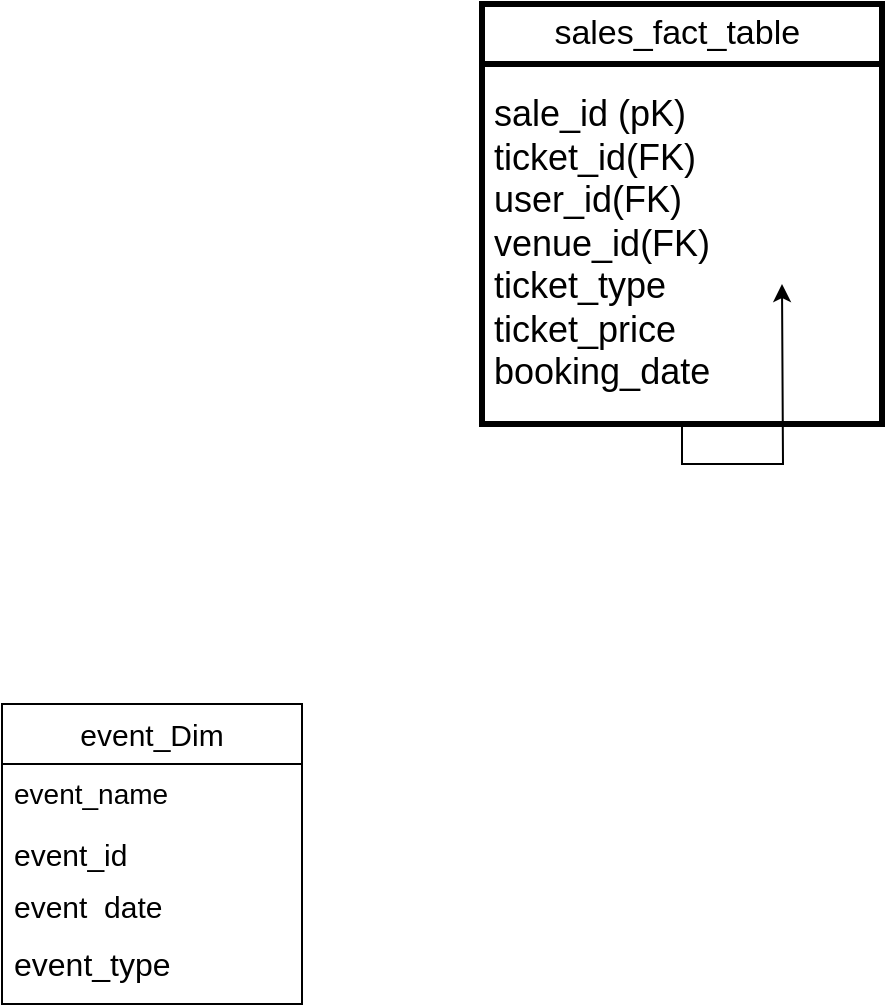 <mxfile version="22.1.1" type="github">
  <diagram name="Page-1" id="NLQWQOxJMAcMwXxlKvtK">
    <mxGraphModel dx="1050" dy="574" grid="1" gridSize="10" guides="1" tooltips="1" connect="1" arrows="1" fold="1" page="1" pageScale="1" pageWidth="850" pageHeight="1100" math="0" shadow="0">
      <root>
        <mxCell id="0" />
        <mxCell id="1" parent="0" />
        <mxCell id="OhVj7zijM3jELd4BjCXY-6" style="edgeStyle=orthogonalEdgeStyle;rounded=0;orthogonalLoop=1;jettySize=auto;html=1;" edge="1" parent="1" source="OhVj7zijM3jELd4BjCXY-2">
          <mxGeometry relative="1" as="geometry">
            <mxPoint x="450" y="240" as="targetPoint" />
          </mxGeometry>
        </mxCell>
        <mxCell id="OhVj7zijM3jELd4BjCXY-2" value="&lt;font style=&quot;font-size: 17px;&quot;&gt;sales_fact_table&amp;nbsp;&lt;/font&gt;" style="swimlane;fontStyle=0;childLayout=stackLayout;horizontal=1;startSize=30;horizontalStack=0;resizeParent=1;resizeParentMax=0;resizeLast=0;collapsible=1;marginBottom=0;whiteSpace=wrap;html=1;strokeWidth=3;" vertex="1" parent="1">
          <mxGeometry x="300" y="100" width="200" height="210" as="geometry" />
        </mxCell>
        <mxCell id="OhVj7zijM3jELd4BjCXY-4" value="&lt;font style=&quot;font-size: 18px;&quot;&gt;sale_id (pK)&lt;br&gt;ticket_id(FK)&lt;br&gt;user_id(FK)&lt;br&gt;venue_id(FK)&lt;br&gt;ticket_type&lt;br&gt;ticket_price&lt;br&gt;booking_date&amp;nbsp;&lt;/font&gt;" style="text;strokeColor=none;fillColor=none;align=left;verticalAlign=middle;spacingLeft=4;spacingRight=4;overflow=hidden;points=[[0,0.5],[1,0.5]];portConstraint=eastwest;rotatable=0;whiteSpace=wrap;html=1;strokeWidth=4;" vertex="1" parent="OhVj7zijM3jELd4BjCXY-2">
          <mxGeometry y="30" width="200" height="180" as="geometry" />
        </mxCell>
        <mxCell id="OhVj7zijM3jELd4BjCXY-7" value="&lt;font style=&quot;font-size: 15px;&quot;&gt;event_Dim&lt;/font&gt;" style="swimlane;fontStyle=0;childLayout=stackLayout;horizontal=1;startSize=30;horizontalStack=0;resizeParent=1;resizeParentMax=0;resizeLast=0;collapsible=1;marginBottom=0;whiteSpace=wrap;html=1;" vertex="1" parent="1">
          <mxGeometry x="60" y="450" width="150" height="150" as="geometry" />
        </mxCell>
        <mxCell id="OhVj7zijM3jELd4BjCXY-9" value="&lt;font style=&quot;font-size: 14px;&quot;&gt;event_name&lt;/font&gt;" style="text;strokeColor=none;fillColor=none;align=left;verticalAlign=middle;spacingLeft=4;spacingRight=4;overflow=hidden;points=[[0,0.5],[1,0.5]];portConstraint=eastwest;rotatable=0;whiteSpace=wrap;html=1;strokeWidth=4;" vertex="1" parent="OhVj7zijM3jELd4BjCXY-7">
          <mxGeometry y="30" width="150" height="30" as="geometry" />
        </mxCell>
        <mxCell id="OhVj7zijM3jELd4BjCXY-8" value="&lt;font style=&quot;font-size: 15px;&quot;&gt;event_id&lt;/font&gt;" style="text;strokeColor=none;fillColor=none;align=left;verticalAlign=middle;spacingLeft=4;spacingRight=4;overflow=hidden;points=[[0,0.5],[1,0.5]];portConstraint=eastwest;rotatable=0;whiteSpace=wrap;html=1;strokeWidth=4;" vertex="1" parent="OhVj7zijM3jELd4BjCXY-7">
          <mxGeometry y="60" width="150" height="30" as="geometry" />
        </mxCell>
        <mxCell id="OhVj7zijM3jELd4BjCXY-11" value="&lt;font style=&quot;font-size: 15px;&quot;&gt;event_date&lt;/font&gt;" style="text;strokeColor=none;fillColor=none;align=left;verticalAlign=middle;spacingLeft=4;spacingRight=4;overflow=hidden;points=[[0,0.5],[1,0.5]];portConstraint=eastwest;rotatable=0;whiteSpace=wrap;html=1;strokeWidth=4;" vertex="1" parent="OhVj7zijM3jELd4BjCXY-7">
          <mxGeometry y="90" width="150" height="20" as="geometry" />
        </mxCell>
        <mxCell id="OhVj7zijM3jELd4BjCXY-10" value="&lt;font style=&quot;font-size: 16px;&quot;&gt;event_type&lt;/font&gt;" style="text;strokeColor=none;fillColor=none;align=left;verticalAlign=middle;spacingLeft=4;spacingRight=4;overflow=hidden;points=[[0,0.5],[1,0.5]];portConstraint=eastwest;rotatable=0;whiteSpace=wrap;html=1;strokeWidth=4;" vertex="1" parent="OhVj7zijM3jELd4BjCXY-7">
          <mxGeometry y="110" width="150" height="40" as="geometry" />
        </mxCell>
      </root>
    </mxGraphModel>
  </diagram>
</mxfile>
